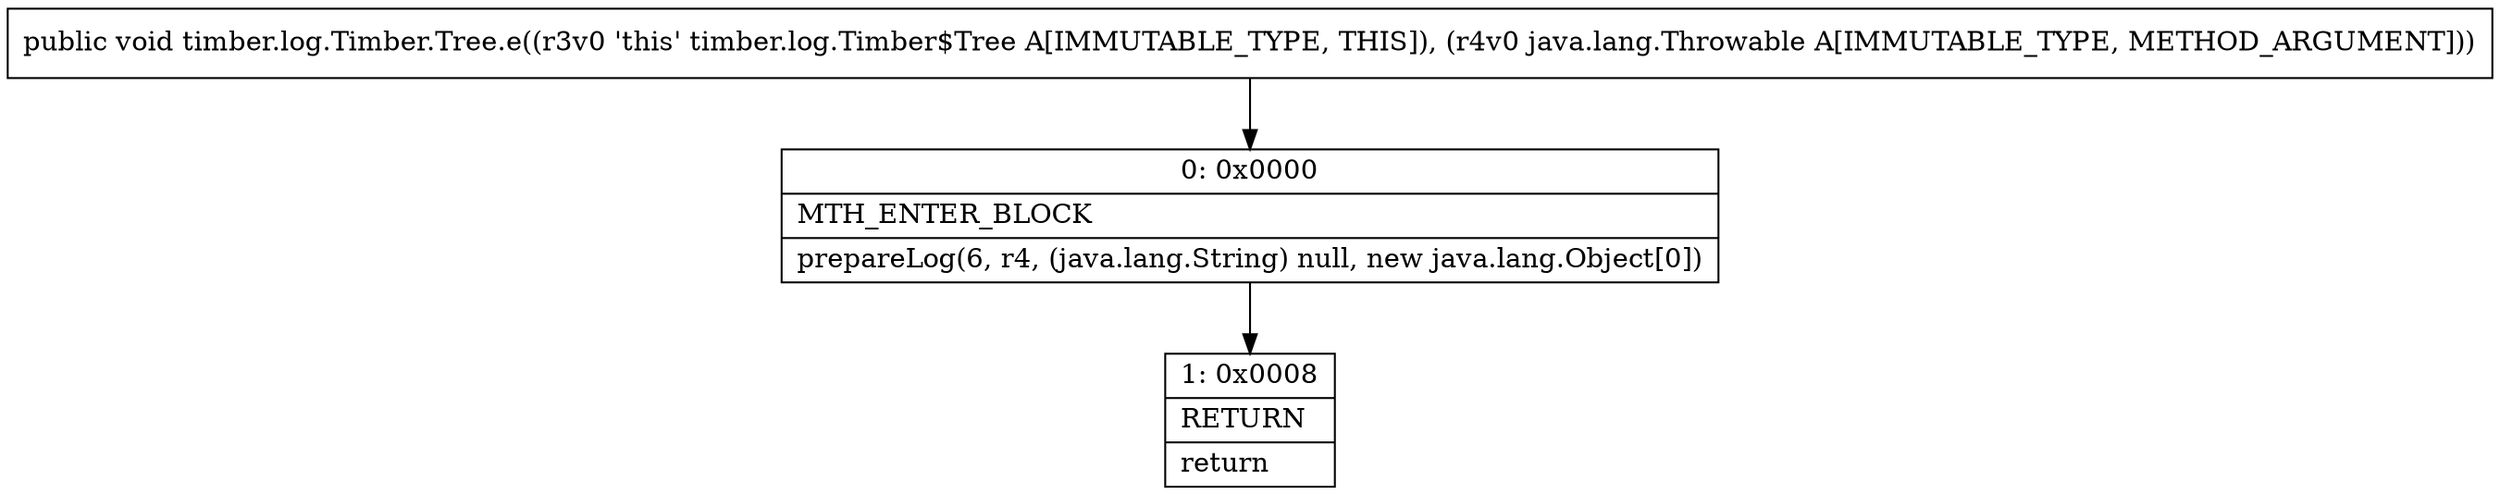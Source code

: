 digraph "CFG fortimber.log.Timber.Tree.e(Ljava\/lang\/Throwable;)V" {
Node_0 [shape=record,label="{0\:\ 0x0000|MTH_ENTER_BLOCK\l|prepareLog(6, r4, (java.lang.String) null, new java.lang.Object[0])\l}"];
Node_1 [shape=record,label="{1\:\ 0x0008|RETURN\l|return\l}"];
MethodNode[shape=record,label="{public void timber.log.Timber.Tree.e((r3v0 'this' timber.log.Timber$Tree A[IMMUTABLE_TYPE, THIS]), (r4v0 java.lang.Throwable A[IMMUTABLE_TYPE, METHOD_ARGUMENT])) }"];
MethodNode -> Node_0;
Node_0 -> Node_1;
}

